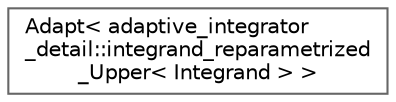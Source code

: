 digraph "Graphical Class Hierarchy"
{
 // INTERACTIVE_SVG=YES
 // LATEX_PDF_SIZE
  bgcolor="transparent";
  edge [fontname=Helvetica,fontsize=10,labelfontname=Helvetica,labelfontsize=10];
  node [fontname=Helvetica,fontsize=10,shape=box,height=0.2,width=0.4];
  rankdir="LR";
  Node0 [id="Node000000",label="Adapt\< adaptive_integrator\l_detail::integrand_reparametrized\l_Upper\< Integrand \> \>",height=0.2,width=0.4,color="grey40", fillcolor="white", style="filled",URL="$d6/dc0/structAdapt.html",tooltip=" "];
}
